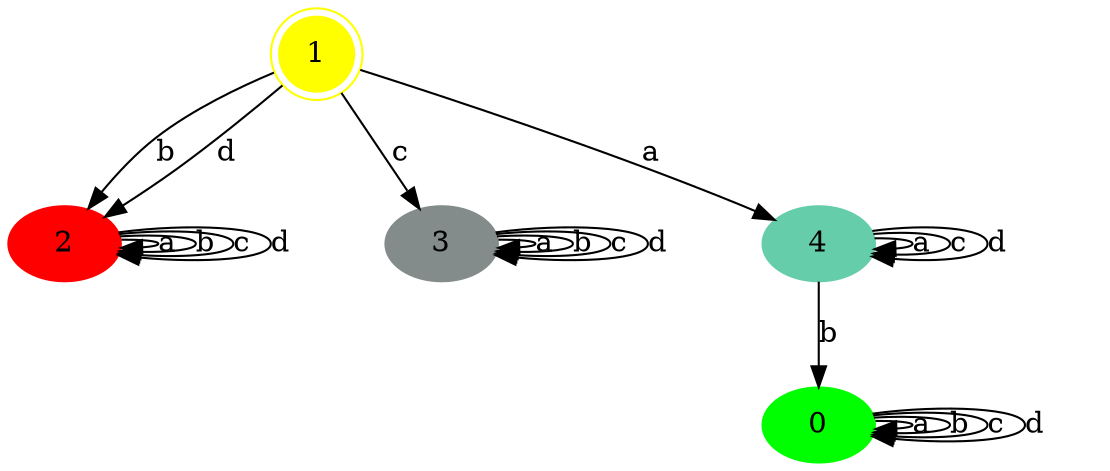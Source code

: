 digraph Monitor {
	0 [label=0 color=green style=filled]
	1 [label=1 color=yellow shape=doublecircle style=filled]
	2 [label=2 color=red style=filled]
	3 [label=3 color=azure4 style=filled]
	4 [label=4 color=aquamarine3 style=filled]
	0 -> 0 [label=a]
	0 -> 0 [label=b]
	0 -> 0 [label=c]
	0 -> 0 [label=d]
	1 -> 4 [label=a]
	1 -> 2 [label=b]
	1 -> 3 [label=c]
	1 -> 2 [label=d]
	2 -> 2 [label=a]
	2 -> 2 [label=b]
	2 -> 2 [label=c]
	2 -> 2 [label=d]
	3 -> 3 [label=a]
	3 -> 3 [label=b]
	3 -> 3 [label=c]
	3 -> 3 [label=d]
	4 -> 4 [label=a]
	4 -> 0 [label=b]
	4 -> 4 [label=c]
	4 -> 4 [label=d]
}
